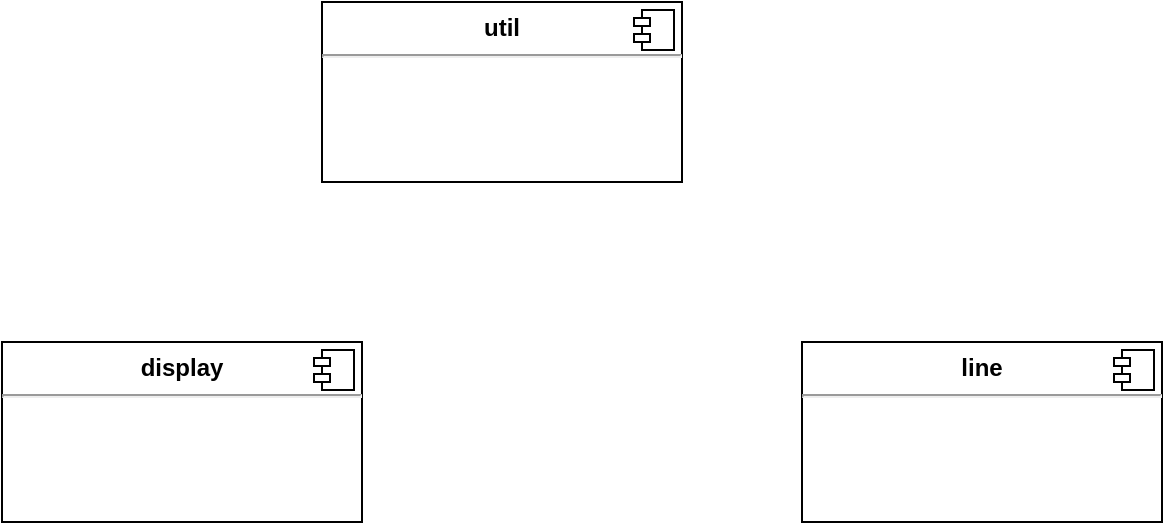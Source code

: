 <mxfile version="12.7.9" type="github"><diagram id="iLw9t9IReya_JcjHfCAk" name="第 1 页"><mxGraphModel dx="1186" dy="1861" grid="1" gridSize="10" guides="1" tooltips="1" connect="1" arrows="1" fold="1" page="1" pageScale="1" pageWidth="827" pageHeight="1169" math="0" shadow="0"><root><mxCell id="0"/><mxCell id="1" parent="0"/><mxCell id="NRGglFgat-nVu4RyVSdd-1" value="&lt;p style=&quot;margin: 0px ; margin-top: 6px ; text-align: center&quot;&gt;&lt;b&gt;display&lt;/b&gt;&lt;/p&gt;&lt;hr&gt;&lt;p style=&quot;margin: 0px ; margin-left: 8px&quot;&gt;&lt;br&gt;&lt;/p&gt;" style="align=left;overflow=fill;html=1;dropTarget=0;" parent="1" vertex="1"><mxGeometry x="40" y="40" width="180" height="90" as="geometry"/></mxCell><mxCell id="NRGglFgat-nVu4RyVSdd-2" value="" style="shape=component;jettyWidth=8;jettyHeight=4;" parent="NRGglFgat-nVu4RyVSdd-1" vertex="1"><mxGeometry x="1" width="20" height="20" relative="1" as="geometry"><mxPoint x="-24" y="4" as="offset"/></mxGeometry></mxCell><mxCell id="NRGglFgat-nVu4RyVSdd-4" value="&lt;p style=&quot;margin: 0px ; margin-top: 6px ; text-align: center&quot;&gt;&lt;b&gt;line&lt;/b&gt;&lt;/p&gt;&lt;hr&gt;&lt;p style=&quot;margin: 0px ; margin-left: 8px&quot;&gt;&lt;br&gt;&lt;/p&gt;" style="align=left;overflow=fill;html=1;dropTarget=0;" parent="1" vertex="1"><mxGeometry x="440" y="40" width="180" height="90" as="geometry"/></mxCell><mxCell id="NRGglFgat-nVu4RyVSdd-5" value="" style="shape=component;jettyWidth=8;jettyHeight=4;" parent="NRGglFgat-nVu4RyVSdd-4" vertex="1"><mxGeometry x="1" width="20" height="20" relative="1" as="geometry"><mxPoint x="-24" y="4" as="offset"/></mxGeometry></mxCell><mxCell id="NRGglFgat-nVu4RyVSdd-6" value="&lt;p style=&quot;margin: 0px ; margin-top: 6px ; text-align: center&quot;&gt;&lt;b&gt;util&lt;/b&gt;&lt;/p&gt;&lt;hr&gt;&lt;p style=&quot;margin: 0px ; margin-left: 8px&quot;&gt;&lt;br&gt;&lt;/p&gt;" style="align=left;overflow=fill;html=1;dropTarget=0;" parent="1" vertex="1"><mxGeometry x="200" y="-130" width="180" height="90" as="geometry"/></mxCell><mxCell id="NRGglFgat-nVu4RyVSdd-7" value="" style="shape=component;jettyWidth=8;jettyHeight=4;" parent="NRGglFgat-nVu4RyVSdd-6" vertex="1"><mxGeometry x="1" width="20" height="20" relative="1" as="geometry"><mxPoint x="-24" y="4" as="offset"/></mxGeometry></mxCell></root></mxGraphModel></diagram></mxfile>